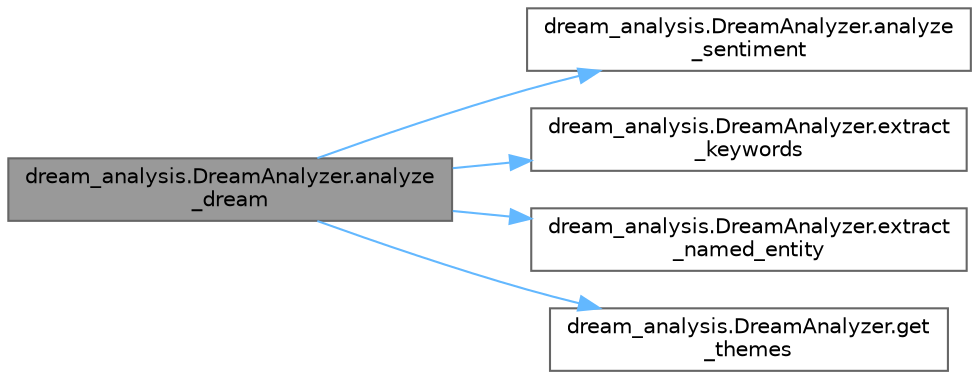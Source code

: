 digraph "dream_analysis.DreamAnalyzer.analyze_dream"
{
 // LATEX_PDF_SIZE
  bgcolor="transparent";
  edge [fontname=Helvetica,fontsize=10,labelfontname=Helvetica,labelfontsize=10];
  node [fontname=Helvetica,fontsize=10,shape=box,height=0.2,width=0.4];
  rankdir="LR";
  Node1 [id="Node000001",label="dream_analysis.DreamAnalyzer.analyze\l_dream",height=0.2,width=0.4,color="gray40", fillcolor="grey60", style="filled", fontcolor="black",tooltip=" "];
  Node1 -> Node2 [id="edge1_Node000001_Node000002",color="steelblue1",style="solid",tooltip=" "];
  Node2 [id="Node000002",label="dream_analysis.DreamAnalyzer.analyze\l_sentiment",height=0.2,width=0.4,color="grey40", fillcolor="white", style="filled",URL="$classdream__analysis_1_1_dream_analyzer.html#ae6758f8918f69c425bc48563028a49fb",tooltip=" "];
  Node1 -> Node3 [id="edge2_Node000001_Node000003",color="steelblue1",style="solid",tooltip=" "];
  Node3 [id="Node000003",label="dream_analysis.DreamAnalyzer.extract\l_keywords",height=0.2,width=0.4,color="grey40", fillcolor="white", style="filled",URL="$classdream__analysis_1_1_dream_analyzer.html#ad375d81f6839b2af602c4d0ce524fce2",tooltip=" "];
  Node1 -> Node4 [id="edge3_Node000001_Node000004",color="steelblue1",style="solid",tooltip=" "];
  Node4 [id="Node000004",label="dream_analysis.DreamAnalyzer.extract\l_named_entity",height=0.2,width=0.4,color="grey40", fillcolor="white", style="filled",URL="$classdream__analysis_1_1_dream_analyzer.html#ad7b9b0fbc7691f7ae3f802fd211f3f48",tooltip=" "];
  Node1 -> Node5 [id="edge4_Node000001_Node000005",color="steelblue1",style="solid",tooltip=" "];
  Node5 [id="Node000005",label="dream_analysis.DreamAnalyzer.get\l_themes",height=0.2,width=0.4,color="grey40", fillcolor="white", style="filled",URL="$classdream__analysis_1_1_dream_analyzer.html#ad38a1267d83d288deb222218bc8bb1ef",tooltip=" "];
}
